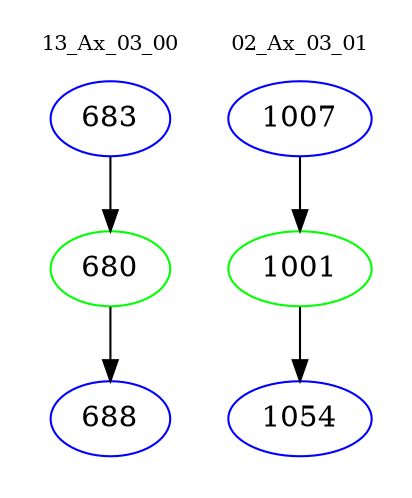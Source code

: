 digraph{
subgraph cluster_0 {
color = white
label = "13_Ax_03_00";
fontsize=10;
T0_683 [label="683", color="blue"]
T0_683 -> T0_680 [color="black"]
T0_680 [label="680", color="green"]
T0_680 -> T0_688 [color="black"]
T0_688 [label="688", color="blue"]
}
subgraph cluster_1 {
color = white
label = "02_Ax_03_01";
fontsize=10;
T1_1007 [label="1007", color="blue"]
T1_1007 -> T1_1001 [color="black"]
T1_1001 [label="1001", color="green"]
T1_1001 -> T1_1054 [color="black"]
T1_1054 [label="1054", color="blue"]
}
}
